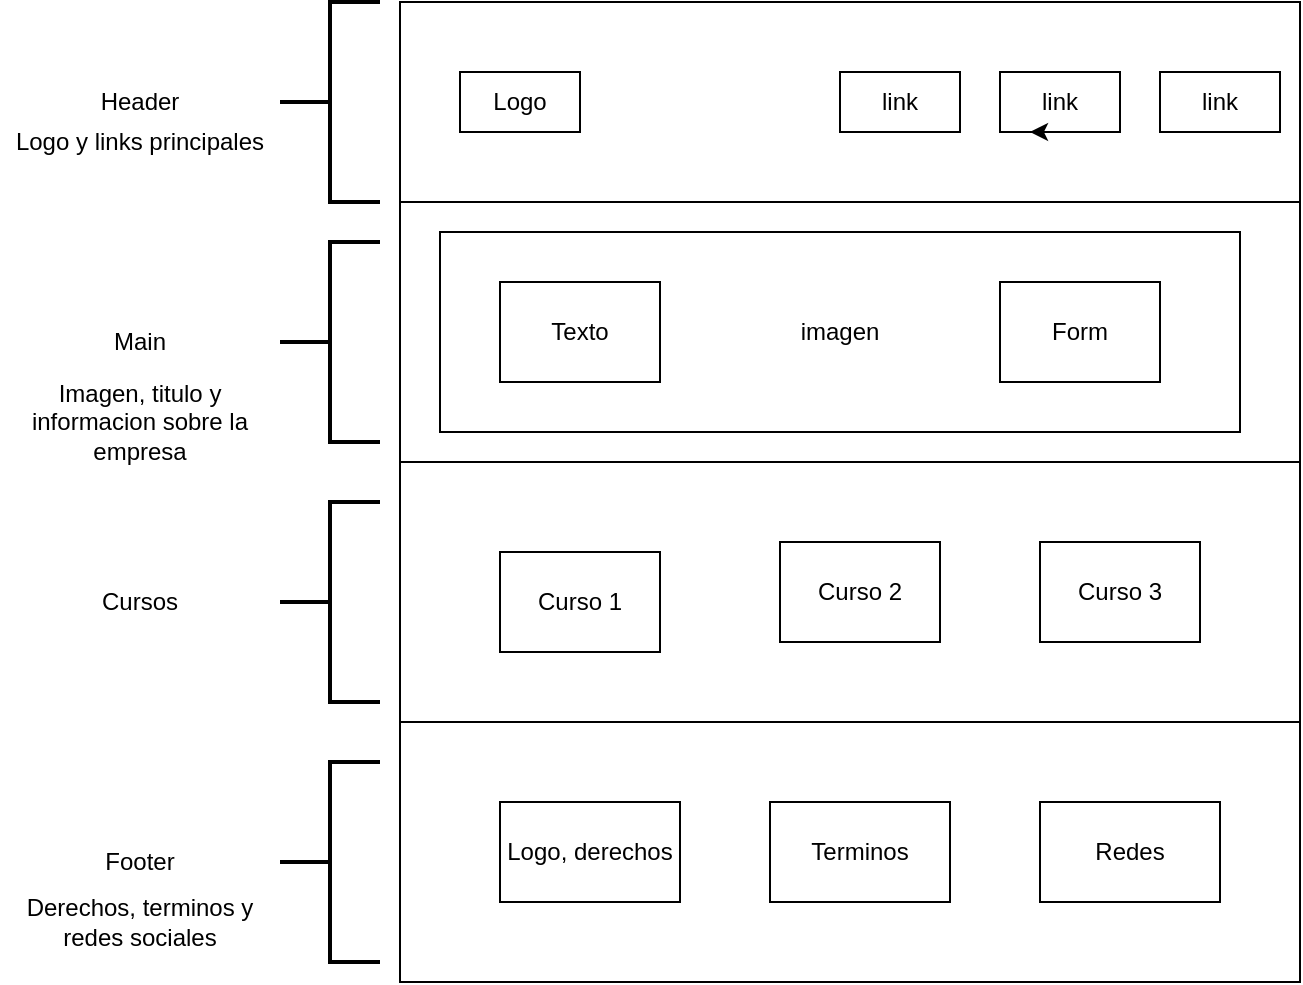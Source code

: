 <mxfile version="21.5.2" type="device">
  <diagram name="Página-1" id="CQ8tqpaqa1NNaMwAeL0I">
    <mxGraphModel dx="996" dy="581" grid="1" gridSize="10" guides="1" tooltips="1" connect="1" arrows="1" fold="1" page="1" pageScale="1" pageWidth="827" pageHeight="1169" math="0" shadow="0">
      <root>
        <mxCell id="0" />
        <mxCell id="1" parent="0" />
        <mxCell id="LhiNepoCC3RPEt5HHZdm-1" value="Header" style="text;html=1;strokeColor=none;fillColor=none;align=center;verticalAlign=middle;whiteSpace=wrap;rounded=0;" vertex="1" parent="1">
          <mxGeometry x="60" y="80" width="120" height="60" as="geometry" />
        </mxCell>
        <mxCell id="LhiNepoCC3RPEt5HHZdm-2" value="Main" style="text;html=1;strokeColor=none;fillColor=none;align=center;verticalAlign=middle;whiteSpace=wrap;rounded=0;" vertex="1" parent="1">
          <mxGeometry x="60" y="200" width="120" height="60" as="geometry" />
        </mxCell>
        <mxCell id="LhiNepoCC3RPEt5HHZdm-3" value="Cursos" style="text;html=1;strokeColor=none;fillColor=none;align=center;verticalAlign=middle;whiteSpace=wrap;rounded=0;" vertex="1" parent="1">
          <mxGeometry x="60" y="330" width="120" height="60" as="geometry" />
        </mxCell>
        <mxCell id="LhiNepoCC3RPEt5HHZdm-4" value="Footer" style="text;html=1;strokeColor=none;fillColor=none;align=center;verticalAlign=middle;whiteSpace=wrap;rounded=0;" vertex="1" parent="1">
          <mxGeometry x="60" y="460" width="120" height="60" as="geometry" />
        </mxCell>
        <mxCell id="LhiNepoCC3RPEt5HHZdm-5" value="" style="strokeWidth=2;html=1;shape=mxgraph.flowchart.annotation_2;align=left;labelPosition=right;pointerEvents=1;" vertex="1" parent="1">
          <mxGeometry x="190" y="60" width="50" height="100" as="geometry" />
        </mxCell>
        <mxCell id="LhiNepoCC3RPEt5HHZdm-6" value="" style="strokeWidth=2;html=1;shape=mxgraph.flowchart.annotation_2;align=left;labelPosition=right;pointerEvents=1;" vertex="1" parent="1">
          <mxGeometry x="190" y="180" width="50" height="100" as="geometry" />
        </mxCell>
        <mxCell id="LhiNepoCC3RPEt5HHZdm-7" value="" style="strokeWidth=2;html=1;shape=mxgraph.flowchart.annotation_2;align=left;labelPosition=right;pointerEvents=1;" vertex="1" parent="1">
          <mxGeometry x="190" y="310" width="50" height="100" as="geometry" />
        </mxCell>
        <mxCell id="LhiNepoCC3RPEt5HHZdm-8" value="" style="strokeWidth=2;html=1;shape=mxgraph.flowchart.annotation_2;align=left;labelPosition=right;pointerEvents=1;" vertex="1" parent="1">
          <mxGeometry x="190" y="440" width="50" height="100" as="geometry" />
        </mxCell>
        <mxCell id="LhiNepoCC3RPEt5HHZdm-9" value="Logo y links principales" style="text;html=1;strokeColor=none;fillColor=none;align=center;verticalAlign=middle;whiteSpace=wrap;rounded=0;" vertex="1" parent="1">
          <mxGeometry x="50" y="100" width="140" height="60" as="geometry" />
        </mxCell>
        <mxCell id="LhiNepoCC3RPEt5HHZdm-10" value="Imagen, titulo y informacion sobre la empresa" style="text;html=1;strokeColor=none;fillColor=none;align=center;verticalAlign=middle;whiteSpace=wrap;rounded=0;" vertex="1" parent="1">
          <mxGeometry x="50" y="240" width="140" height="60" as="geometry" />
        </mxCell>
        <mxCell id="LhiNepoCC3RPEt5HHZdm-11" value="Derechos, terminos y redes sociales" style="text;html=1;strokeColor=none;fillColor=none;align=center;verticalAlign=middle;whiteSpace=wrap;rounded=0;" vertex="1" parent="1">
          <mxGeometry x="50" y="490" width="140" height="60" as="geometry" />
        </mxCell>
        <mxCell id="LhiNepoCC3RPEt5HHZdm-13" value="" style="rounded=0;whiteSpace=wrap;html=1;" vertex="1" parent="1">
          <mxGeometry x="250" y="60" width="450" height="490" as="geometry" />
        </mxCell>
        <mxCell id="LhiNepoCC3RPEt5HHZdm-18" value="" style="rounded=0;whiteSpace=wrap;html=1;" vertex="1" parent="1">
          <mxGeometry x="250" y="60" width="450" height="100" as="geometry" />
        </mxCell>
        <mxCell id="LhiNepoCC3RPEt5HHZdm-14" value="Logo" style="rounded=0;whiteSpace=wrap;html=1;" vertex="1" parent="1">
          <mxGeometry x="280" y="95" width="60" height="30" as="geometry" />
        </mxCell>
        <mxCell id="LhiNepoCC3RPEt5HHZdm-15" value="link" style="rounded=0;whiteSpace=wrap;html=1;" vertex="1" parent="1">
          <mxGeometry x="470" y="95" width="60" height="30" as="geometry" />
        </mxCell>
        <mxCell id="LhiNepoCC3RPEt5HHZdm-16" value="link" style="rounded=0;whiteSpace=wrap;html=1;" vertex="1" parent="1">
          <mxGeometry x="550" y="95" width="60" height="30" as="geometry" />
        </mxCell>
        <mxCell id="LhiNepoCC3RPEt5HHZdm-17" value="link" style="rounded=0;whiteSpace=wrap;html=1;" vertex="1" parent="1">
          <mxGeometry x="630" y="95" width="60" height="30" as="geometry" />
        </mxCell>
        <mxCell id="LhiNepoCC3RPEt5HHZdm-19" value="" style="rounded=0;whiteSpace=wrap;html=1;" vertex="1" parent="1">
          <mxGeometry x="250" y="160" width="450" height="130" as="geometry" />
        </mxCell>
        <mxCell id="LhiNepoCC3RPEt5HHZdm-20" value="" style="rounded=0;whiteSpace=wrap;html=1;" vertex="1" parent="1">
          <mxGeometry x="250" y="290" width="450" height="130" as="geometry" />
        </mxCell>
        <mxCell id="LhiNepoCC3RPEt5HHZdm-21" style="edgeStyle=orthogonalEdgeStyle;rounded=0;orthogonalLoop=1;jettySize=auto;html=1;exitX=0.5;exitY=1;exitDx=0;exitDy=0;entryX=0.25;entryY=1;entryDx=0;entryDy=0;" edge="1" parent="1" source="LhiNepoCC3RPEt5HHZdm-16" target="LhiNepoCC3RPEt5HHZdm-16">
          <mxGeometry relative="1" as="geometry" />
        </mxCell>
        <mxCell id="LhiNepoCC3RPEt5HHZdm-22" value="imagen" style="rounded=0;whiteSpace=wrap;html=1;" vertex="1" parent="1">
          <mxGeometry x="270" y="175" width="400" height="100" as="geometry" />
        </mxCell>
        <mxCell id="LhiNepoCC3RPEt5HHZdm-23" value="Form" style="rounded=0;whiteSpace=wrap;html=1;" vertex="1" parent="1">
          <mxGeometry x="550" y="200" width="80" height="50" as="geometry" />
        </mxCell>
        <mxCell id="LhiNepoCC3RPEt5HHZdm-24" value="Texto" style="rounded=0;whiteSpace=wrap;html=1;" vertex="1" parent="1">
          <mxGeometry x="300" y="200" width="80" height="50" as="geometry" />
        </mxCell>
        <mxCell id="LhiNepoCC3RPEt5HHZdm-25" value="Logo, derechos" style="rounded=0;whiteSpace=wrap;html=1;" vertex="1" parent="1">
          <mxGeometry x="300" y="460" width="90" height="50" as="geometry" />
        </mxCell>
        <mxCell id="LhiNepoCC3RPEt5HHZdm-26" value="Curso 2" style="rounded=0;whiteSpace=wrap;html=1;" vertex="1" parent="1">
          <mxGeometry x="440" y="330" width="80" height="50" as="geometry" />
        </mxCell>
        <mxCell id="LhiNepoCC3RPEt5HHZdm-27" value="Curso 3" style="rounded=0;whiteSpace=wrap;html=1;" vertex="1" parent="1">
          <mxGeometry x="570" y="330" width="80" height="50" as="geometry" />
        </mxCell>
        <mxCell id="LhiNepoCC3RPEt5HHZdm-28" value="Terminos" style="rounded=0;whiteSpace=wrap;html=1;" vertex="1" parent="1">
          <mxGeometry x="435" y="460" width="90" height="50" as="geometry" />
        </mxCell>
        <mxCell id="LhiNepoCC3RPEt5HHZdm-29" value="Redes" style="rounded=0;whiteSpace=wrap;html=1;" vertex="1" parent="1">
          <mxGeometry x="570" y="460" width="90" height="50" as="geometry" />
        </mxCell>
        <mxCell id="LhiNepoCC3RPEt5HHZdm-30" value="Curso 1" style="rounded=0;whiteSpace=wrap;html=1;" vertex="1" parent="1">
          <mxGeometry x="300" y="335" width="80" height="50" as="geometry" />
        </mxCell>
      </root>
    </mxGraphModel>
  </diagram>
</mxfile>
